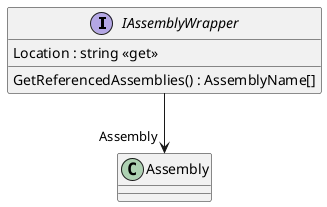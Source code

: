 @startuml
interface IAssemblyWrapper {
    Location : string <<get>>
    GetReferencedAssemblies() : AssemblyName[]
}
IAssemblyWrapper --> "Assembly" Assembly
@enduml
